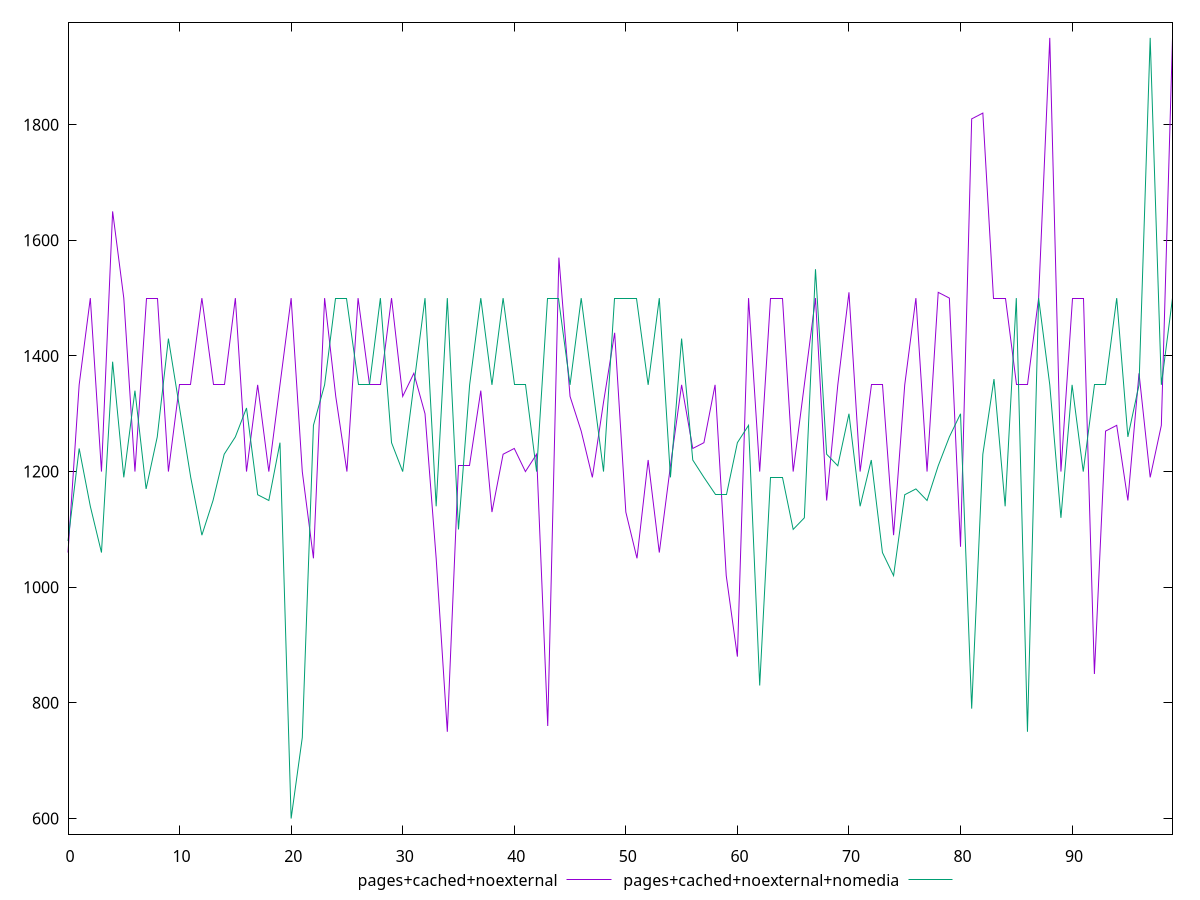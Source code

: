 reset

$pagesCachedNoexternal <<EOF
0 1060
1 1350
2 1500
3 1200
4 1650
5 1500
6 1200
7 1500
8 1500
9 1200
10 1350
11 1350
12 1500
13 1350
14 1350
15 1500
16 1200
17 1350
18 1200
19 1350
20 1500
21 1200
22 1050
23 1500
24 1330
25 1200
26 1500
27 1350
28 1350
29 1500
30 1330
31 1370
32 1300
33 1050
34 750
35 1210
36 1210
37 1340
38 1130
39 1230
40 1240
41 1200
42 1230
43 760
44 1570
45 1330
46 1270
47 1190
48 1320
49 1440
50 1130
51 1050
52 1220
53 1060
54 1210
55 1350
56 1240
57 1250
58 1350
59 1020
60 880
61 1500
62 1200
63 1500
64 1500
65 1200
66 1350
67 1500
68 1150
69 1350
70 1510
71 1200
72 1350
73 1350
74 1090
75 1350
76 1500
77 1200
78 1510
79 1500
80 1070
81 1810
82 1820
83 1500
84 1500
85 1350
86 1350
87 1500
88 1950
89 1200
90 1500
91 1500
92 850
93 1270
94 1280
95 1150
96 1370
97 1190
98 1280
99 1950
EOF

$pagesCachedNoexternalNomedia <<EOF
0 1080
1 1240
2 1140
3 1060
4 1390
5 1190
6 1340
7 1170
8 1260
9 1430
10 1310
11 1190
12 1090
13 1150
14 1230
15 1260
16 1310
17 1160
18 1150
19 1250
20 600
21 740
22 1280
23 1350
24 1500
25 1500
26 1350
27 1350
28 1500
29 1250
30 1200
31 1350
32 1500
33 1140
34 1500
35 1100
36 1350
37 1500
38 1350
39 1500
40 1350
41 1350
42 1200
43 1500
44 1500
45 1350
46 1500
47 1350
48 1200
49 1500
50 1500
51 1500
52 1350
53 1500
54 1190
55 1430
56 1220
57 1190
58 1160
59 1160
60 1250
61 1280
62 830
63 1190
64 1190
65 1100
66 1120
67 1550
68 1230
69 1210
70 1300
71 1140
72 1220
73 1060
74 1020
75 1160
76 1170
77 1150
78 1210
79 1260
80 1300
81 790
82 1230
83 1360
84 1140
85 1500
86 750
87 1500
88 1350
89 1120
90 1350
91 1200
92 1350
93 1350
94 1500
95 1260
96 1350
97 1950
98 1350
99 1500
EOF

set key outside below
set xrange [0:99]
set yrange [573:1977]
set trange [573:1977]
set terminal svg size 640, 520 enhanced background rgb 'white'
set output "reprap/uses-webp-images/comparison/line/2_vs_3.svg"

plot $pagesCachedNoexternal title "pages+cached+noexternal" with line, \
     $pagesCachedNoexternalNomedia title "pages+cached+noexternal+nomedia" with line

reset
